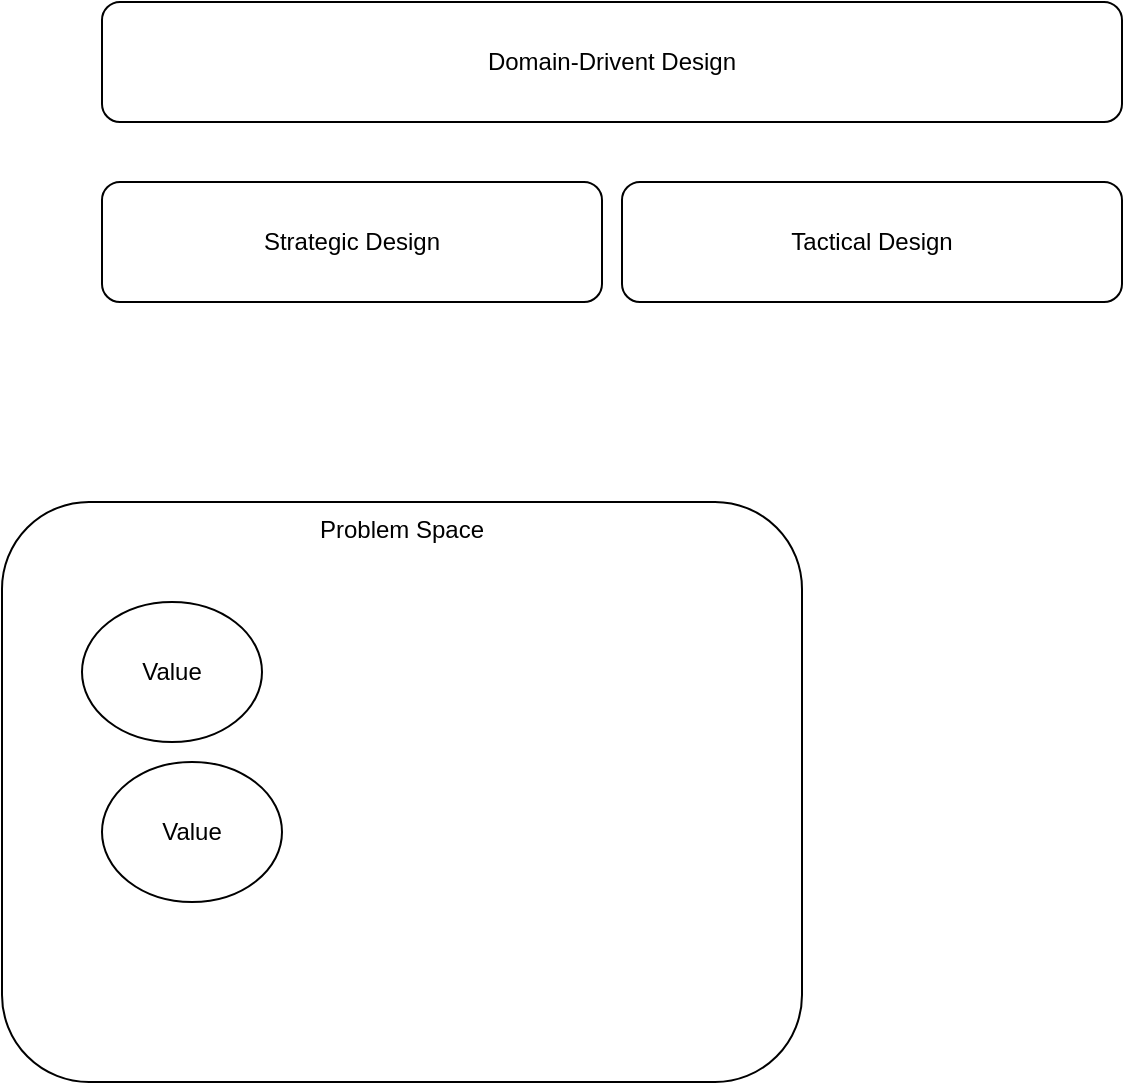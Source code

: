 <mxfile version="28.0.9">
  <diagram name="Page-1" id="nZD8rx1ky12dEjV43CSn">
    <mxGraphModel dx="1213" dy="613" grid="1" gridSize="10" guides="1" tooltips="1" connect="1" arrows="1" fold="1" page="1" pageScale="1" pageWidth="827" pageHeight="1169" math="0" shadow="0">
      <root>
        <mxCell id="0" />
        <mxCell id="1" parent="0" />
        <mxCell id="tk9MmU5VUw1Bmq7ryfRP-1" value="Strategic Design" style="rounded=1;whiteSpace=wrap;html=1;" vertex="1" parent="1">
          <mxGeometry x="150" y="140" width="250" height="60" as="geometry" />
        </mxCell>
        <mxCell id="tk9MmU5VUw1Bmq7ryfRP-2" value="Tactical Design" style="rounded=1;whiteSpace=wrap;html=1;" vertex="1" parent="1">
          <mxGeometry x="410" y="140" width="250" height="60" as="geometry" />
        </mxCell>
        <mxCell id="tk9MmU5VUw1Bmq7ryfRP-3" value="Problem Space" style="rounded=1;whiteSpace=wrap;html=1;verticalAlign=top;" vertex="1" parent="1">
          <mxGeometry x="100" y="300" width="400" height="290" as="geometry" />
        </mxCell>
        <mxCell id="tk9MmU5VUw1Bmq7ryfRP-4" value="Value" style="ellipse;whiteSpace=wrap;html=1;" vertex="1" parent="1">
          <mxGeometry x="140" y="350" width="90" height="70" as="geometry" />
        </mxCell>
        <mxCell id="tk9MmU5VUw1Bmq7ryfRP-5" value="Value" style="ellipse;whiteSpace=wrap;html=1;" vertex="1" parent="1">
          <mxGeometry x="150" y="430" width="90" height="70" as="geometry" />
        </mxCell>
        <mxCell id="tk9MmU5VUw1Bmq7ryfRP-6" value="Domain-Drivent Design" style="rounded=1;whiteSpace=wrap;html=1;" vertex="1" parent="1">
          <mxGeometry x="150" y="50" width="510" height="60" as="geometry" />
        </mxCell>
      </root>
    </mxGraphModel>
  </diagram>
</mxfile>
